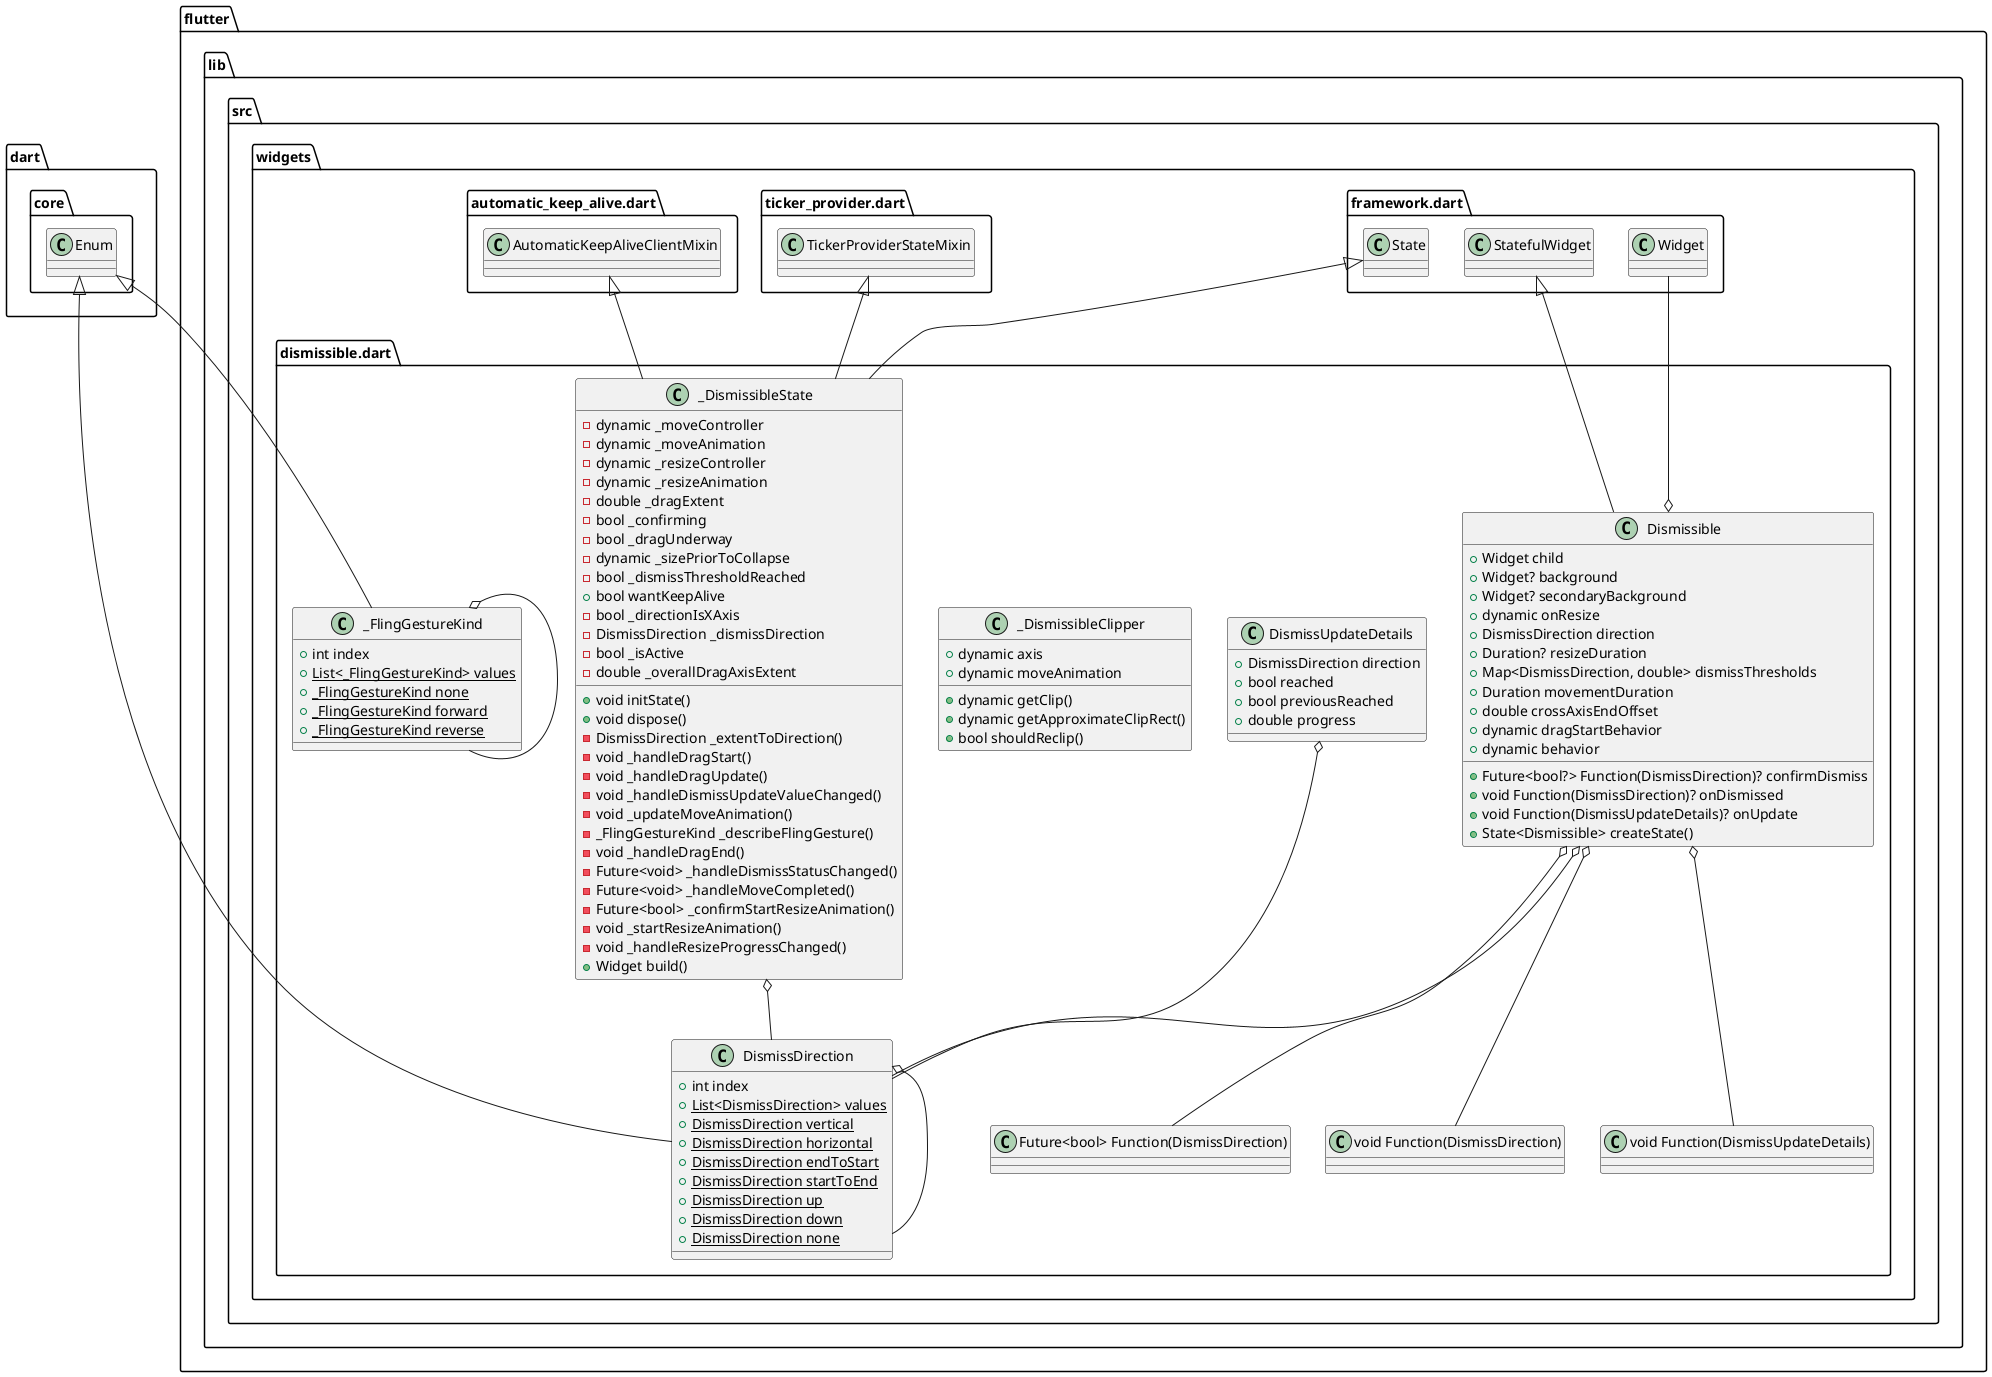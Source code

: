 @startuml
set namespaceSeparator ::

class "flutter::lib::src::widgets::dismissible.dart::Dismissible" {
  +Widget child
  +Widget? background
  +Widget? secondaryBackground
  +Future<bool?> Function(DismissDirection)? confirmDismiss
  +dynamic onResize
  +void Function(DismissDirection)? onDismissed
  +DismissDirection direction
  +Duration? resizeDuration
  +Map<DismissDirection, double> dismissThresholds
  +Duration movementDuration
  +double crossAxisEndOffset
  +dynamic dragStartBehavior
  +dynamic behavior
  +void Function(DismissUpdateDetails)? onUpdate
  +State<Dismissible> createState()
}

"flutter::lib::src::widgets::dismissible.dart::Dismissible" o-- "flutter::lib::src::widgets::framework.dart::Widget"
"flutter::lib::src::widgets::dismissible.dart::Dismissible" o-- "flutter::lib::src::widgets::dismissible.dart::Future<bool> Function(DismissDirection)"
"flutter::lib::src::widgets::dismissible.dart::Dismissible" o-- "flutter::lib::src::widgets::dismissible.dart::void Function(DismissDirection)"
"flutter::lib::src::widgets::dismissible.dart::Dismissible" o-- "flutter::lib::src::widgets::dismissible.dart::DismissDirection"
"flutter::lib::src::widgets::dismissible.dart::Dismissible" o-- "flutter::lib::src::widgets::dismissible.dart::void Function(DismissUpdateDetails)"
"flutter::lib::src::widgets::framework.dart::StatefulWidget" <|-- "flutter::lib::src::widgets::dismissible.dart::Dismissible"

class "flutter::lib::src::widgets::dismissible.dart::DismissUpdateDetails" {
  +DismissDirection direction
  +bool reached
  +bool previousReached
  +double progress
}

"flutter::lib::src::widgets::dismissible.dart::DismissUpdateDetails" o-- "flutter::lib::src::widgets::dismissible.dart::DismissDirection"

class "flutter::lib::src::widgets::dismissible.dart::_DismissibleClipper" {
  +dynamic axis
  +dynamic moveAnimation
  +dynamic getClip()
  +dynamic getApproximateClipRect()
  +bool shouldReclip()
}

class "flutter::lib::src::widgets::dismissible.dart::_DismissibleState" {
  -dynamic _moveController
  -dynamic _moveAnimation
  -dynamic _resizeController
  -dynamic _resizeAnimation
  -double _dragExtent
  -bool _confirming
  -bool _dragUnderway
  -dynamic _sizePriorToCollapse
  -bool _dismissThresholdReached
  +bool wantKeepAlive
  -bool _directionIsXAxis
  -DismissDirection _dismissDirection
  -bool _isActive
  -double _overallDragAxisExtent
  +void initState()
  +void dispose()
  -DismissDirection _extentToDirection()
  -void _handleDragStart()
  -void _handleDragUpdate()
  -void _handleDismissUpdateValueChanged()
  -void _updateMoveAnimation()
  -_FlingGestureKind _describeFlingGesture()
  -void _handleDragEnd()
  -Future<void> _handleDismissStatusChanged()
  -Future<void> _handleMoveCompleted()
  -Future<bool> _confirmStartResizeAnimation()
  -void _startResizeAnimation()
  -void _handleResizeProgressChanged()
  +Widget build()
}

"flutter::lib::src::widgets::dismissible.dart::_DismissibleState" o-- "flutter::lib::src::widgets::dismissible.dart::DismissDirection"
"flutter::lib::src::widgets::framework.dart::State" <|-- "flutter::lib::src::widgets::dismissible.dart::_DismissibleState"
"flutter::lib::src::widgets::ticker_provider.dart::TickerProviderStateMixin" <|-- "flutter::lib::src::widgets::dismissible.dart::_DismissibleState"
"flutter::lib::src::widgets::automatic_keep_alive.dart::AutomaticKeepAliveClientMixin" <|-- "flutter::lib::src::widgets::dismissible.dart::_DismissibleState"

class "flutter::lib::src::widgets::dismissible.dart::DismissDirection" {
  +int index
  {static} +List<DismissDirection> values
  {static} +DismissDirection vertical
  {static} +DismissDirection horizontal
  {static} +DismissDirection endToStart
  {static} +DismissDirection startToEnd
  {static} +DismissDirection up
  {static} +DismissDirection down
  {static} +DismissDirection none
}

"flutter::lib::src::widgets::dismissible.dart::DismissDirection" o-- "flutter::lib::src::widgets::dismissible.dart::DismissDirection"
"dart::core::Enum" <|-- "flutter::lib::src::widgets::dismissible.dart::DismissDirection"

class "flutter::lib::src::widgets::dismissible.dart::_FlingGestureKind" {
  +int index
  {static} +List<_FlingGestureKind> values
  {static} +_FlingGestureKind none
  {static} +_FlingGestureKind forward
  {static} +_FlingGestureKind reverse
}

"flutter::lib::src::widgets::dismissible.dart::_FlingGestureKind" o-- "flutter::lib::src::widgets::dismissible.dart::_FlingGestureKind"
"dart::core::Enum" <|-- "flutter::lib::src::widgets::dismissible.dart::_FlingGestureKind"


@enduml